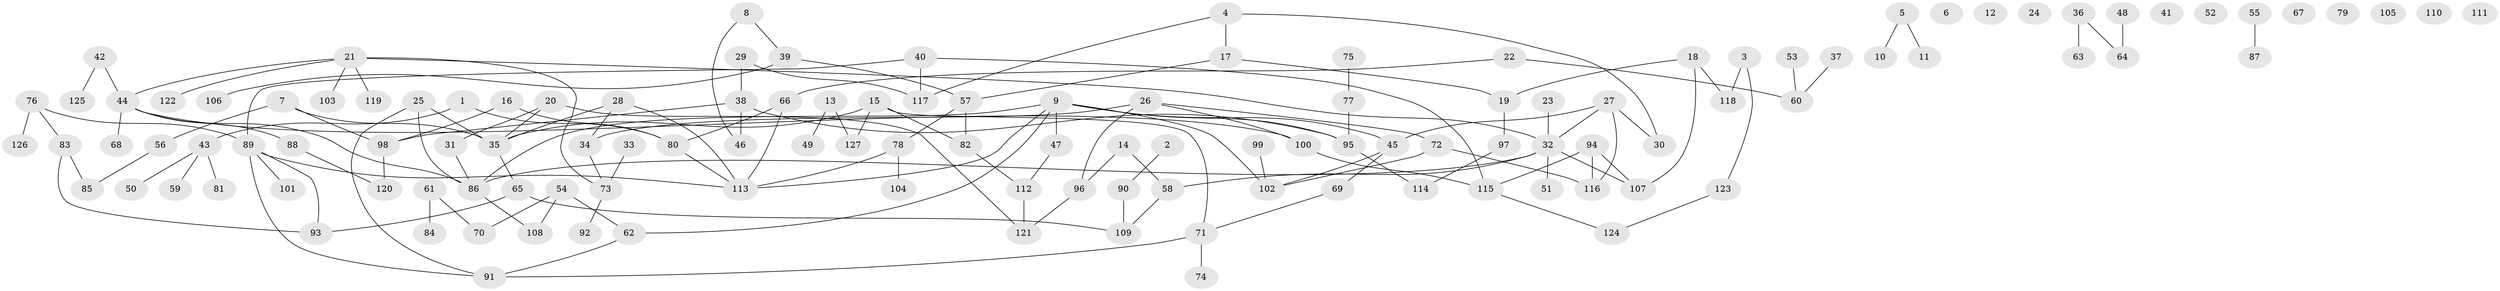 // coarse degree distribution, {5: 0.06349206349206349, 1: 0.25396825396825395, 2: 0.15873015873015872, 0: 0.19047619047619047, 3: 0.12698412698412698, 9: 0.031746031746031744, 4: 0.07936507936507936, 12: 0.015873015873015872, 10: 0.015873015873015872, 7: 0.031746031746031744, 6: 0.031746031746031744}
// Generated by graph-tools (version 1.1) at 2025/16/03/04/25 18:16:26]
// undirected, 127 vertices, 150 edges
graph export_dot {
graph [start="1"]
  node [color=gray90,style=filled];
  1;
  2;
  3;
  4;
  5;
  6;
  7;
  8;
  9;
  10;
  11;
  12;
  13;
  14;
  15;
  16;
  17;
  18;
  19;
  20;
  21;
  22;
  23;
  24;
  25;
  26;
  27;
  28;
  29;
  30;
  31;
  32;
  33;
  34;
  35;
  36;
  37;
  38;
  39;
  40;
  41;
  42;
  43;
  44;
  45;
  46;
  47;
  48;
  49;
  50;
  51;
  52;
  53;
  54;
  55;
  56;
  57;
  58;
  59;
  60;
  61;
  62;
  63;
  64;
  65;
  66;
  67;
  68;
  69;
  70;
  71;
  72;
  73;
  74;
  75;
  76;
  77;
  78;
  79;
  80;
  81;
  82;
  83;
  84;
  85;
  86;
  87;
  88;
  89;
  90;
  91;
  92;
  93;
  94;
  95;
  96;
  97;
  98;
  99;
  100;
  101;
  102;
  103;
  104;
  105;
  106;
  107;
  108;
  109;
  110;
  111;
  112;
  113;
  114;
  115;
  116;
  117;
  118;
  119;
  120;
  121;
  122;
  123;
  124;
  125;
  126;
  127;
  1 -- 43;
  1 -- 80;
  2 -- 90;
  3 -- 118;
  3 -- 123;
  4 -- 17;
  4 -- 30;
  4 -- 117;
  5 -- 10;
  5 -- 11;
  7 -- 35;
  7 -- 56;
  7 -- 98;
  8 -- 39;
  8 -- 46;
  9 -- 45;
  9 -- 47;
  9 -- 62;
  9 -- 86;
  9 -- 95;
  9 -- 102;
  9 -- 113;
  13 -- 49;
  13 -- 127;
  14 -- 58;
  14 -- 96;
  15 -- 35;
  15 -- 71;
  15 -- 82;
  15 -- 127;
  16 -- 80;
  16 -- 98;
  17 -- 19;
  17 -- 57;
  18 -- 19;
  18 -- 107;
  18 -- 118;
  19 -- 97;
  20 -- 31;
  20 -- 35;
  20 -- 121;
  21 -- 32;
  21 -- 44;
  21 -- 73;
  21 -- 103;
  21 -- 119;
  21 -- 122;
  22 -- 60;
  22 -- 66;
  23 -- 32;
  25 -- 35;
  25 -- 86;
  25 -- 91;
  26 -- 34;
  26 -- 72;
  26 -- 96;
  26 -- 100;
  27 -- 30;
  27 -- 32;
  27 -- 45;
  27 -- 116;
  28 -- 34;
  28 -- 35;
  28 -- 113;
  29 -- 38;
  29 -- 117;
  31 -- 86;
  32 -- 51;
  32 -- 58;
  32 -- 86;
  32 -- 107;
  33 -- 73;
  34 -- 73;
  35 -- 65;
  36 -- 63;
  36 -- 64;
  37 -- 60;
  38 -- 46;
  38 -- 95;
  38 -- 98;
  39 -- 57;
  39 -- 106;
  40 -- 89;
  40 -- 115;
  40 -- 117;
  42 -- 44;
  42 -- 125;
  43 -- 50;
  43 -- 59;
  43 -- 81;
  44 -- 68;
  44 -- 86;
  44 -- 88;
  44 -- 100;
  45 -- 69;
  45 -- 102;
  47 -- 112;
  48 -- 64;
  53 -- 60;
  54 -- 62;
  54 -- 70;
  54 -- 108;
  55 -- 87;
  56 -- 85;
  57 -- 78;
  57 -- 82;
  58 -- 109;
  61 -- 70;
  61 -- 84;
  62 -- 91;
  65 -- 93;
  65 -- 109;
  66 -- 80;
  66 -- 113;
  69 -- 71;
  71 -- 74;
  71 -- 91;
  72 -- 102;
  72 -- 116;
  73 -- 92;
  75 -- 77;
  76 -- 83;
  76 -- 89;
  76 -- 126;
  77 -- 95;
  78 -- 104;
  78 -- 113;
  80 -- 113;
  82 -- 112;
  83 -- 85;
  83 -- 93;
  86 -- 108;
  88 -- 120;
  89 -- 91;
  89 -- 93;
  89 -- 101;
  89 -- 113;
  90 -- 109;
  94 -- 107;
  94 -- 115;
  94 -- 116;
  95 -- 114;
  96 -- 121;
  97 -- 114;
  98 -- 120;
  99 -- 102;
  100 -- 115;
  112 -- 121;
  115 -- 124;
  123 -- 124;
}
